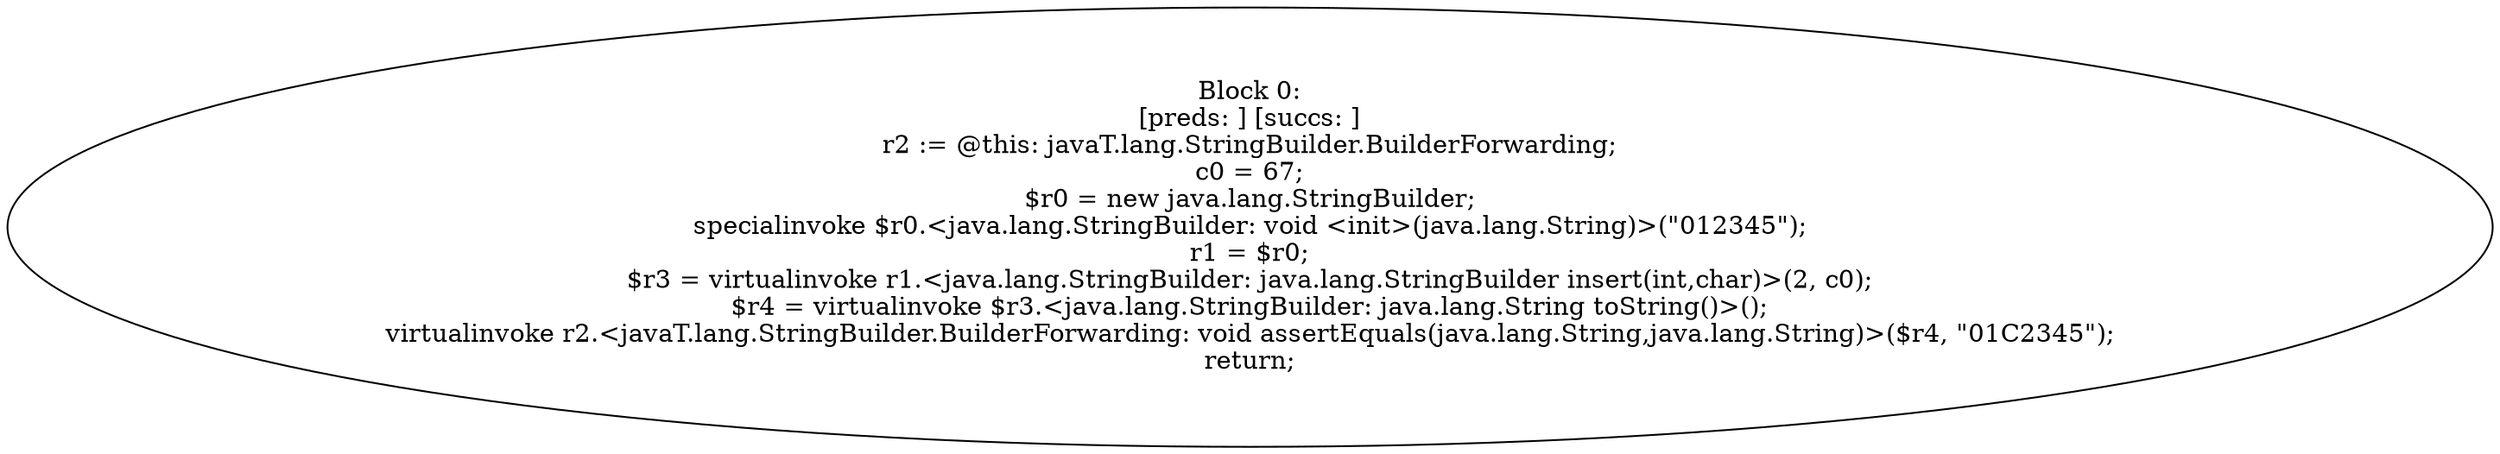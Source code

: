 digraph "unitGraph" {
    "Block 0:
[preds: ] [succs: ]
r2 := @this: javaT.lang.StringBuilder.BuilderForwarding;
c0 = 67;
$r0 = new java.lang.StringBuilder;
specialinvoke $r0.<java.lang.StringBuilder: void <init>(java.lang.String)>(\"012345\");
r1 = $r0;
$r3 = virtualinvoke r1.<java.lang.StringBuilder: java.lang.StringBuilder insert(int,char)>(2, c0);
$r4 = virtualinvoke $r3.<java.lang.StringBuilder: java.lang.String toString()>();
virtualinvoke r2.<javaT.lang.StringBuilder.BuilderForwarding: void assertEquals(java.lang.String,java.lang.String)>($r4, \"01C2345\");
return;
"
}

